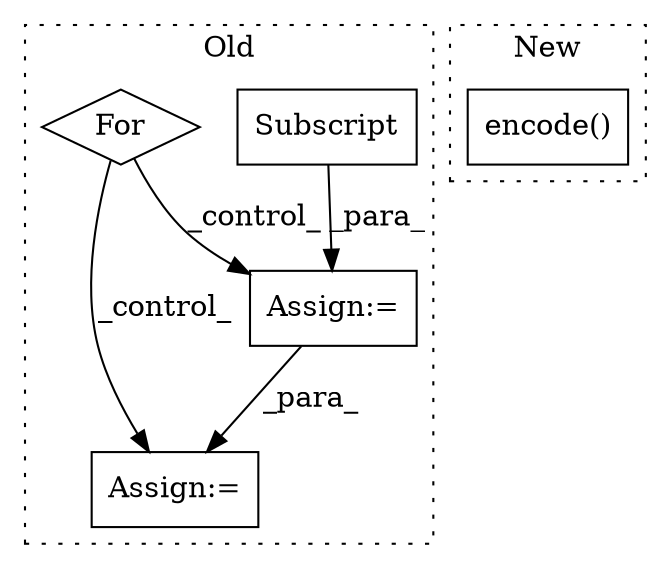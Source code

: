 digraph G {
subgraph cluster0 {
1 [label="Subscript" a="63" s="4460,0" l="22,0" shape="box"];
3 [label="Assign:=" a="68" s="4457" l="3" shape="box"];
4 [label="Assign:=" a="68" s="4513" l="3" shape="box"];
5 [label="For" a="107" s="4390,4431" l="4,14" shape="diamond"];
label = "Old";
style="dotted";
}
subgraph cluster1 {
2 [label="encode()" a="75" s="4590,4625" l="12,1" shape="box"];
label = "New";
style="dotted";
}
1 -> 3 [label="_para_"];
3 -> 4 [label="_para_"];
5 -> 3 [label="_control_"];
5 -> 4 [label="_control_"];
}